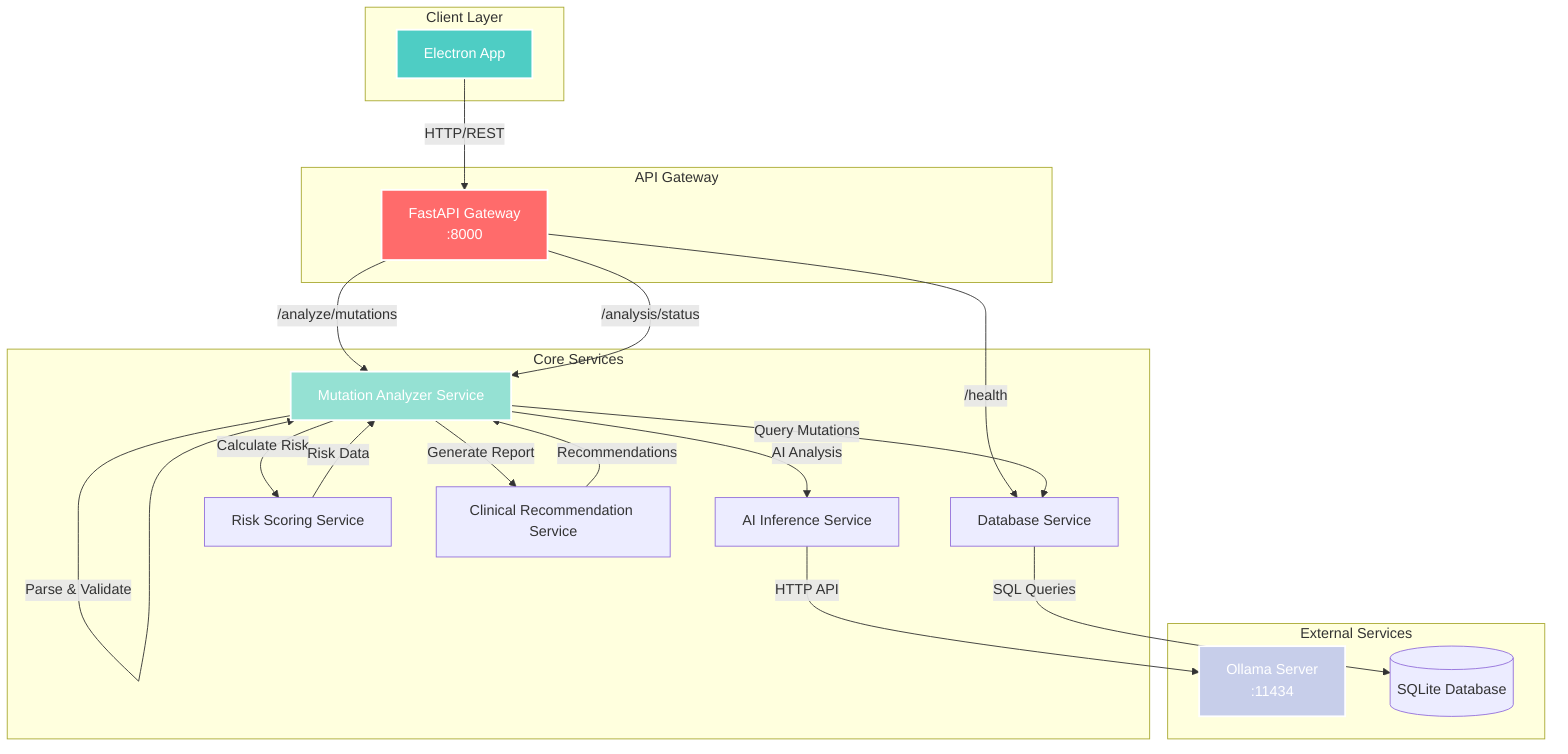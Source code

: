 graph TD
    subgraph "Client Layer"
        CLIENT[Electron App]
    end
    
    subgraph "API Gateway"
        GW[FastAPI Gateway<br/>:8000]
    end
    
    subgraph "Core Services"
        MS1[Mutation Analyzer Service]
        MS2[Database Service]
        MS3[AI Inference Service]
        MS4[Risk Scoring Service]
        MS5[Clinical Recommendation Service]
    end
    
    subgraph "External Services"
        OLLAMA[Ollama Server<br/>:11434]
        DB[(SQLite Database)]
    end
    
    CLIENT -->|HTTP/REST| GW
    
    GW -->|/analyze/mutations| MS1
    GW -->|/health| MS2
    GW -->|/analysis/status| MS1
    
    MS1 -->|Parse & Validate| MS1
    MS1 -->|Query Mutations| MS2
    MS1 -->|AI Analysis| MS3
    MS1 -->|Calculate Risk| MS4
    MS1 -->|Generate Report| MS5
    
    MS2 -->|SQL Queries| DB
    MS3 -->|HTTP API| OLLAMA
    
    MS4 -->|Risk Data| MS1
    MS5 -->|Recommendations| MS1
    
    style CLIENT fill:#4ECDC4,stroke:#ffffff,stroke-width:2px,color:#ffffff
    style GW fill:#FF6B6B,stroke:#ffffff,stroke-width:2px,color:#ffffff
    style MS1 fill:#95E1D3,stroke:#ffffff,stroke-width:2px,color:#ffffff
    style OLLAMA fill:#C7CEEA,stroke:#ffffff,stroke-width:2px,color:#ffffff